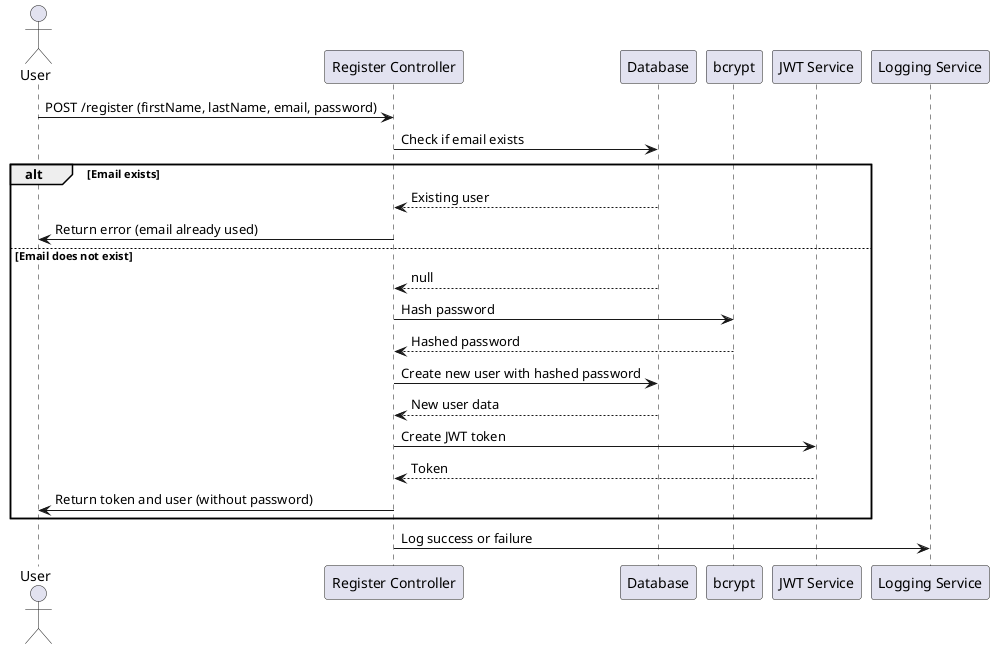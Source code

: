 @startuml
actor User
User -> "Register Controller": POST /register (firstName, lastName, email, password)
"Register Controller" -> "Database": Check if email exists
alt Email exists
    "Database" --> "Register Controller": Existing user
    "Register Controller" -> User: Return error (email already used)
else Email does not exist
    "Database" --> "Register Controller": null
    "Register Controller" -> "bcrypt": Hash password
    "bcrypt" --> "Register Controller": Hashed password
    "Register Controller" -> "Database": Create new user with hashed password
    "Database" --> "Register Controller": New user data
    "Register Controller" -> "JWT Service": Create JWT token
    "JWT Service" --> "Register Controller": Token
    "Register Controller" -> User: Return token and user (without password)
end
"Register Controller" -> "Logging Service": Log success or failure
@enduml
